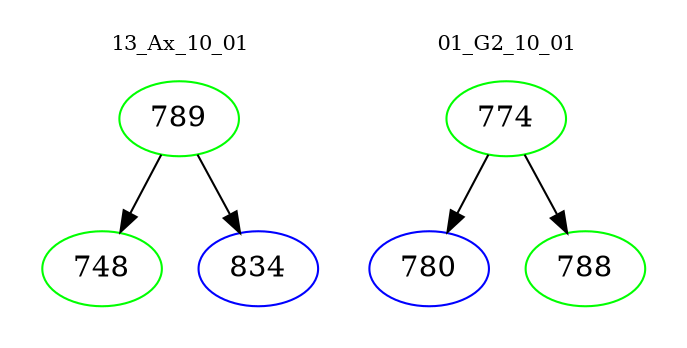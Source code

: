 digraph{
subgraph cluster_0 {
color = white
label = "13_Ax_10_01";
fontsize=10;
T0_789 [label="789", color="green"]
T0_789 -> T0_748 [color="black"]
T0_748 [label="748", color="green"]
T0_789 -> T0_834 [color="black"]
T0_834 [label="834", color="blue"]
}
subgraph cluster_1 {
color = white
label = "01_G2_10_01";
fontsize=10;
T1_774 [label="774", color="green"]
T1_774 -> T1_780 [color="black"]
T1_780 [label="780", color="blue"]
T1_774 -> T1_788 [color="black"]
T1_788 [label="788", color="green"]
}
}
